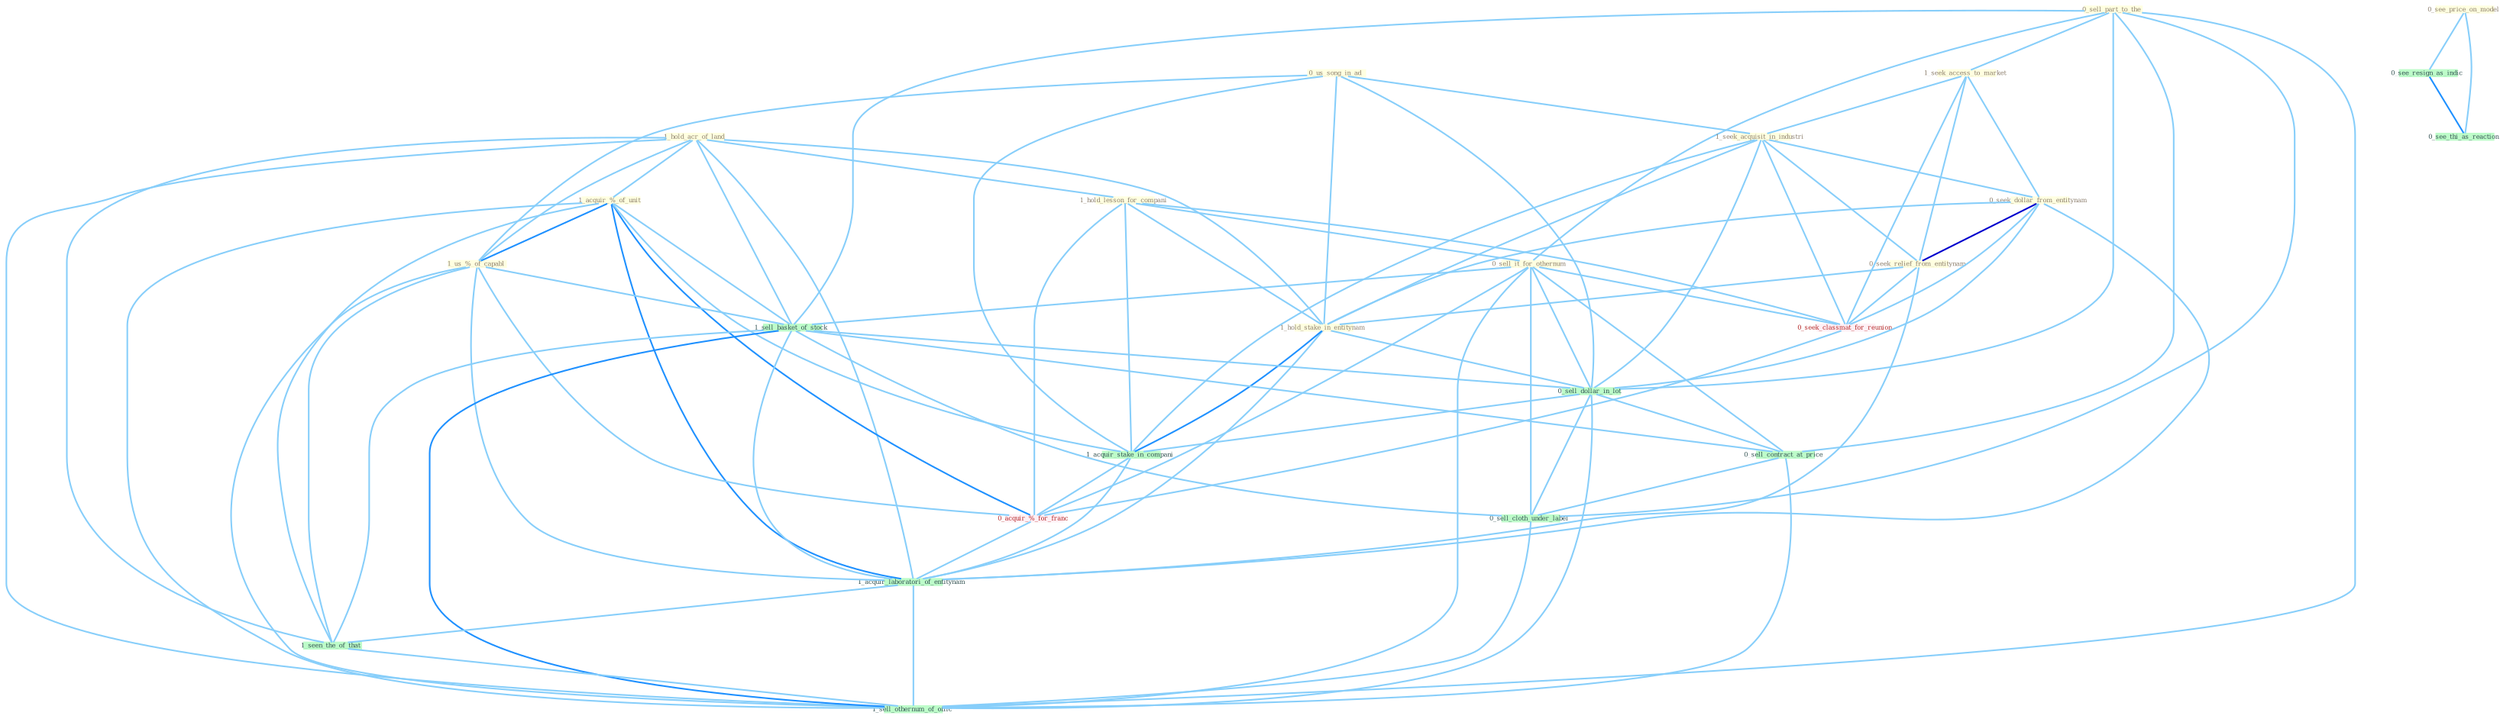 Graph G{ 
    node
    [shape=polygon,style=filled,width=.5,height=.06,color="#BDFCC9",fixedsize=true,fontsize=4,
    fontcolor="#2f4f4f"];
    {node
    [color="#ffffe0", fontcolor="#8b7d6b"] "1_hold_acr_of_land " "0_sell_part_to_the " "1_hold_lesson_for_compani " "1_acquir_%_of_unit " "0_us_song_in_ad " "0_see_price_on_model " "0_sell_it_for_othernum " "1_us_%_of_capabl " "1_seek_access_to_market " "1_seek_acquisit_in_industri " "0_seek_dollar_from_entitynam " "0_seek_relief_from_entitynam " "1_hold_stake_in_entitynam "}
{node [color="#fff0f5", fontcolor="#b22222"] "0_seek_classmat_for_reunion " "0_acquir_%_for_franc "}
edge [color="#B0E2FF"];

	"1_hold_acr_of_land " -- "1_hold_lesson_for_compani " [w="1", color="#87cefa" ];
	"1_hold_acr_of_land " -- "1_acquir_%_of_unit " [w="1", color="#87cefa" ];
	"1_hold_acr_of_land " -- "1_us_%_of_capabl " [w="1", color="#87cefa" ];
	"1_hold_acr_of_land " -- "1_hold_stake_in_entitynam " [w="1", color="#87cefa" ];
	"1_hold_acr_of_land " -- "1_sell_basket_of_stock " [w="1", color="#87cefa" ];
	"1_hold_acr_of_land " -- "1_acquir_laboratori_of_entitynam " [w="1", color="#87cefa" ];
	"1_hold_acr_of_land " -- "1_seen_the_of_that " [w="1", color="#87cefa" ];
	"1_hold_acr_of_land " -- "1_sell_othernum_of_offic " [w="1", color="#87cefa" ];
	"0_sell_part_to_the " -- "0_sell_it_for_othernum " [w="1", color="#87cefa" ];
	"0_sell_part_to_the " -- "1_seek_access_to_market " [w="1", color="#87cefa" ];
	"0_sell_part_to_the " -- "1_sell_basket_of_stock " [w="1", color="#87cefa" ];
	"0_sell_part_to_the " -- "0_sell_dollar_in_lot " [w="1", color="#87cefa" ];
	"0_sell_part_to_the " -- "0_sell_contract_at_price " [w="1", color="#87cefa" ];
	"0_sell_part_to_the " -- "0_sell_cloth_under_label " [w="1", color="#87cefa" ];
	"0_sell_part_to_the " -- "1_sell_othernum_of_offic " [w="1", color="#87cefa" ];
	"1_hold_lesson_for_compani " -- "0_sell_it_for_othernum " [w="1", color="#87cefa" ];
	"1_hold_lesson_for_compani " -- "1_hold_stake_in_entitynam " [w="1", color="#87cefa" ];
	"1_hold_lesson_for_compani " -- "0_seek_classmat_for_reunion " [w="1", color="#87cefa" ];
	"1_hold_lesson_for_compani " -- "1_acquir_stake_in_compani " [w="1", color="#87cefa" ];
	"1_hold_lesson_for_compani " -- "0_acquir_%_for_franc " [w="1", color="#87cefa" ];
	"1_acquir_%_of_unit " -- "1_us_%_of_capabl " [w="2", color="#1e90ff" , len=0.8];
	"1_acquir_%_of_unit " -- "1_sell_basket_of_stock " [w="1", color="#87cefa" ];
	"1_acquir_%_of_unit " -- "1_acquir_stake_in_compani " [w="1", color="#87cefa" ];
	"1_acquir_%_of_unit " -- "0_acquir_%_for_franc " [w="2", color="#1e90ff" , len=0.8];
	"1_acquir_%_of_unit " -- "1_acquir_laboratori_of_entitynam " [w="2", color="#1e90ff" , len=0.8];
	"1_acquir_%_of_unit " -- "1_seen_the_of_that " [w="1", color="#87cefa" ];
	"1_acquir_%_of_unit " -- "1_sell_othernum_of_offic " [w="1", color="#87cefa" ];
	"0_us_song_in_ad " -- "1_us_%_of_capabl " [w="1", color="#87cefa" ];
	"0_us_song_in_ad " -- "1_seek_acquisit_in_industri " [w="1", color="#87cefa" ];
	"0_us_song_in_ad " -- "1_hold_stake_in_entitynam " [w="1", color="#87cefa" ];
	"0_us_song_in_ad " -- "0_sell_dollar_in_lot " [w="1", color="#87cefa" ];
	"0_us_song_in_ad " -- "1_acquir_stake_in_compani " [w="1", color="#87cefa" ];
	"0_see_price_on_model " -- "0_see_resign_as_indic " [w="1", color="#87cefa" ];
	"0_see_price_on_model " -- "0_see_thi_as_reaction " [w="1", color="#87cefa" ];
	"0_sell_it_for_othernum " -- "0_seek_classmat_for_reunion " [w="1", color="#87cefa" ];
	"0_sell_it_for_othernum " -- "1_sell_basket_of_stock " [w="1", color="#87cefa" ];
	"0_sell_it_for_othernum " -- "0_sell_dollar_in_lot " [w="1", color="#87cefa" ];
	"0_sell_it_for_othernum " -- "0_acquir_%_for_franc " [w="1", color="#87cefa" ];
	"0_sell_it_for_othernum " -- "0_sell_contract_at_price " [w="1", color="#87cefa" ];
	"0_sell_it_for_othernum " -- "0_sell_cloth_under_label " [w="1", color="#87cefa" ];
	"0_sell_it_for_othernum " -- "1_sell_othernum_of_offic " [w="1", color="#87cefa" ];
	"1_us_%_of_capabl " -- "1_sell_basket_of_stock " [w="1", color="#87cefa" ];
	"1_us_%_of_capabl " -- "0_acquir_%_for_franc " [w="1", color="#87cefa" ];
	"1_us_%_of_capabl " -- "1_acquir_laboratori_of_entitynam " [w="1", color="#87cefa" ];
	"1_us_%_of_capabl " -- "1_seen_the_of_that " [w="1", color="#87cefa" ];
	"1_us_%_of_capabl " -- "1_sell_othernum_of_offic " [w="1", color="#87cefa" ];
	"1_seek_access_to_market " -- "1_seek_acquisit_in_industri " [w="1", color="#87cefa" ];
	"1_seek_access_to_market " -- "0_seek_dollar_from_entitynam " [w="1", color="#87cefa" ];
	"1_seek_access_to_market " -- "0_seek_relief_from_entitynam " [w="1", color="#87cefa" ];
	"1_seek_access_to_market " -- "0_seek_classmat_for_reunion " [w="1", color="#87cefa" ];
	"1_seek_acquisit_in_industri " -- "0_seek_dollar_from_entitynam " [w="1", color="#87cefa" ];
	"1_seek_acquisit_in_industri " -- "0_seek_relief_from_entitynam " [w="1", color="#87cefa" ];
	"1_seek_acquisit_in_industri " -- "1_hold_stake_in_entitynam " [w="1", color="#87cefa" ];
	"1_seek_acquisit_in_industri " -- "0_seek_classmat_for_reunion " [w="1", color="#87cefa" ];
	"1_seek_acquisit_in_industri " -- "0_sell_dollar_in_lot " [w="1", color="#87cefa" ];
	"1_seek_acquisit_in_industri " -- "1_acquir_stake_in_compani " [w="1", color="#87cefa" ];
	"0_seek_dollar_from_entitynam " -- "0_seek_relief_from_entitynam " [w="3", color="#0000cd" , len=0.6];
	"0_seek_dollar_from_entitynam " -- "1_hold_stake_in_entitynam " [w="1", color="#87cefa" ];
	"0_seek_dollar_from_entitynam " -- "0_seek_classmat_for_reunion " [w="1", color="#87cefa" ];
	"0_seek_dollar_from_entitynam " -- "0_sell_dollar_in_lot " [w="1", color="#87cefa" ];
	"0_seek_dollar_from_entitynam " -- "1_acquir_laboratori_of_entitynam " [w="1", color="#87cefa" ];
	"0_seek_relief_from_entitynam " -- "1_hold_stake_in_entitynam " [w="1", color="#87cefa" ];
	"0_seek_relief_from_entitynam " -- "0_seek_classmat_for_reunion " [w="1", color="#87cefa" ];
	"0_seek_relief_from_entitynam " -- "1_acquir_laboratori_of_entitynam " [w="1", color="#87cefa" ];
	"1_hold_stake_in_entitynam " -- "0_sell_dollar_in_lot " [w="1", color="#87cefa" ];
	"1_hold_stake_in_entitynam " -- "1_acquir_stake_in_compani " [w="2", color="#1e90ff" , len=0.8];
	"1_hold_stake_in_entitynam " -- "1_acquir_laboratori_of_entitynam " [w="1", color="#87cefa" ];
	"0_seek_classmat_for_reunion " -- "0_acquir_%_for_franc " [w="1", color="#87cefa" ];
	"1_sell_basket_of_stock " -- "0_sell_dollar_in_lot " [w="1", color="#87cefa" ];
	"1_sell_basket_of_stock " -- "0_sell_contract_at_price " [w="1", color="#87cefa" ];
	"1_sell_basket_of_stock " -- "1_acquir_laboratori_of_entitynam " [w="1", color="#87cefa" ];
	"1_sell_basket_of_stock " -- "0_sell_cloth_under_label " [w="1", color="#87cefa" ];
	"1_sell_basket_of_stock " -- "1_seen_the_of_that " [w="1", color="#87cefa" ];
	"1_sell_basket_of_stock " -- "1_sell_othernum_of_offic " [w="2", color="#1e90ff" , len=0.8];
	"0_sell_dollar_in_lot " -- "1_acquir_stake_in_compani " [w="1", color="#87cefa" ];
	"0_sell_dollar_in_lot " -- "0_sell_contract_at_price " [w="1", color="#87cefa" ];
	"0_sell_dollar_in_lot " -- "0_sell_cloth_under_label " [w="1", color="#87cefa" ];
	"0_sell_dollar_in_lot " -- "1_sell_othernum_of_offic " [w="1", color="#87cefa" ];
	"0_see_resign_as_indic " -- "0_see_thi_as_reaction " [w="2", color="#1e90ff" , len=0.8];
	"1_acquir_stake_in_compani " -- "0_acquir_%_for_franc " [w="1", color="#87cefa" ];
	"1_acquir_stake_in_compani " -- "1_acquir_laboratori_of_entitynam " [w="1", color="#87cefa" ];
	"0_acquir_%_for_franc " -- "1_acquir_laboratori_of_entitynam " [w="1", color="#87cefa" ];
	"0_sell_contract_at_price " -- "0_sell_cloth_under_label " [w="1", color="#87cefa" ];
	"0_sell_contract_at_price " -- "1_sell_othernum_of_offic " [w="1", color="#87cefa" ];
	"1_acquir_laboratori_of_entitynam " -- "1_seen_the_of_that " [w="1", color="#87cefa" ];
	"1_acquir_laboratori_of_entitynam " -- "1_sell_othernum_of_offic " [w="1", color="#87cefa" ];
	"0_sell_cloth_under_label " -- "1_sell_othernum_of_offic " [w="1", color="#87cefa" ];
	"1_seen_the_of_that " -- "1_sell_othernum_of_offic " [w="1", color="#87cefa" ];
}